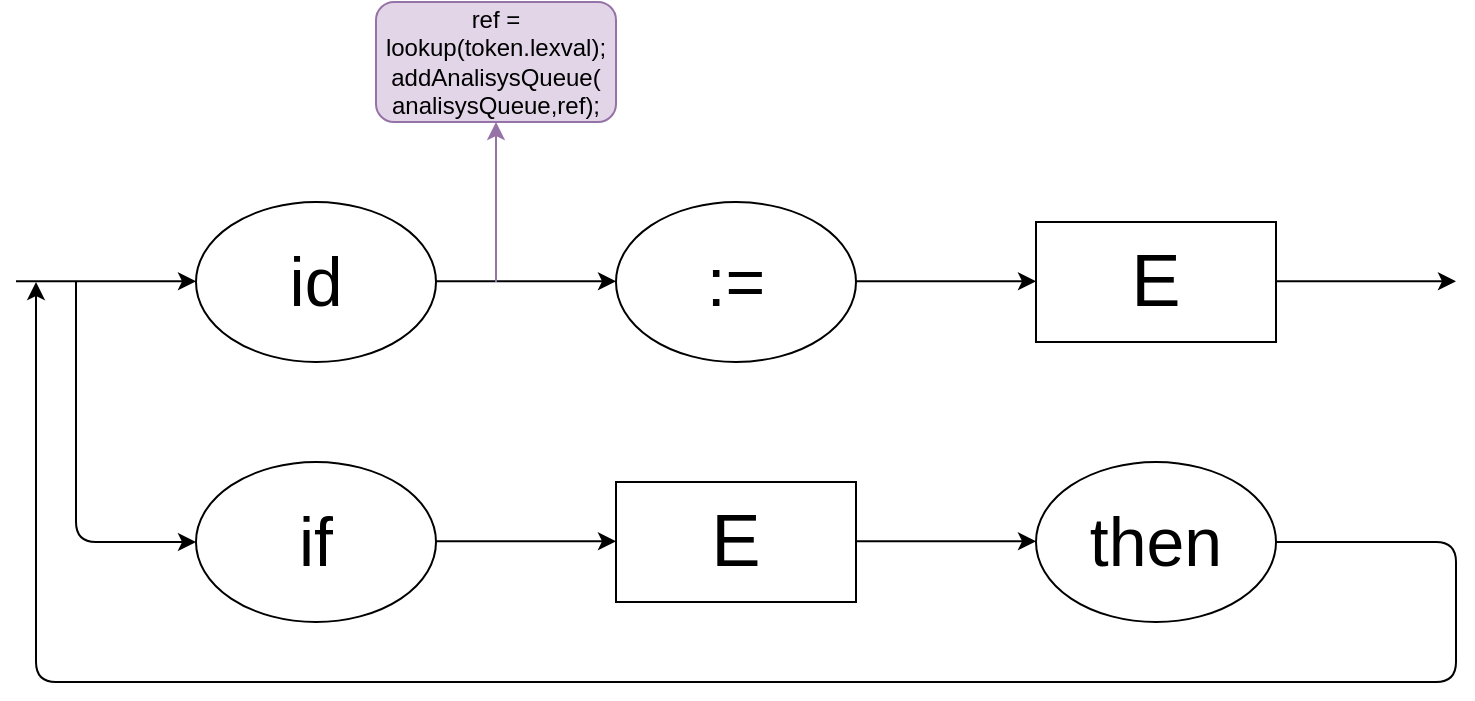 <mxfile version="12.8.1" type="device"><diagram id="I5BP6vOR_1D-y6K9_unL" name="Page-1"><mxGraphModel dx="1808" dy="521" grid="1" gridSize="10" guides="1" tooltips="1" connect="1" arrows="1" fold="1" page="1" pageScale="1" pageWidth="827" pageHeight="1169" math="0" shadow="0"><root><mxCell id="0"/><mxCell id="1" parent="0"/><mxCell id="mNzc_3emTs2xzZM6ns_z-3" value="" style="group" parent="1" vertex="1" connectable="0"><mxGeometry width="720" height="340" as="geometry"/></mxCell><mxCell id="Dvv93qsHE8iZuxDN588F-52" value="" style="group" parent="mNzc_3emTs2xzZM6ns_z-3" vertex="1" connectable="0"><mxGeometry y="100" width="720" height="240" as="geometry"/></mxCell><mxCell id="Dvv93qsHE8iZuxDN588F-12" value="&lt;font style=&quot;font-size: 34px&quot;&gt;id&lt;/font&gt;" style="ellipse;whiteSpace=wrap;html=1;" parent="Dvv93qsHE8iZuxDN588F-52" vertex="1"><mxGeometry x="90" width="120" height="80" as="geometry"/></mxCell><mxCell id="Dvv93qsHE8iZuxDN588F-13" value="" style="endArrow=classic;html=1;entryX=0;entryY=0.5;entryDx=0;entryDy=0;" parent="Dvv93qsHE8iZuxDN588F-52" edge="1"><mxGeometry width="50" height="50" relative="1" as="geometry"><mxPoint x="210" y="39.64" as="sourcePoint"/><mxPoint x="300" y="39.64" as="targetPoint"/></mxGeometry></mxCell><mxCell id="Dvv93qsHE8iZuxDN588F-16" value="" style="endArrow=classic;html=1;entryX=0;entryY=0.5;entryDx=0;entryDy=0;" parent="Dvv93qsHE8iZuxDN588F-52" edge="1"><mxGeometry width="50" height="50" relative="1" as="geometry"><mxPoint y="39.64" as="sourcePoint"/><mxPoint x="90" y="39.64" as="targetPoint"/></mxGeometry></mxCell><mxCell id="Dvv93qsHE8iZuxDN588F-28" value="" style="endArrow=classic;html=1;" parent="Dvv93qsHE8iZuxDN588F-52" edge="1"><mxGeometry width="50" height="50" relative="1" as="geometry"><mxPoint x="30" y="40" as="sourcePoint"/><mxPoint x="90" y="170" as="targetPoint"/><Array as="points"><mxPoint x="30" y="170"/></Array></mxGeometry></mxCell><mxCell id="Dvv93qsHE8iZuxDN588F-37" value="&lt;font style=&quot;font-size: 37px&quot;&gt;E&lt;/font&gt;" style="rounded=0;whiteSpace=wrap;html=1;" parent="Dvv93qsHE8iZuxDN588F-52" vertex="1"><mxGeometry x="510" y="10" width="120" height="60" as="geometry"/></mxCell><mxCell id="Dvv93qsHE8iZuxDN588F-38" value="" style="endArrow=classic;html=1;entryX=0;entryY=0.5;entryDx=0;entryDy=0;" parent="Dvv93qsHE8iZuxDN588F-52" edge="1"><mxGeometry width="50" height="50" relative="1" as="geometry"><mxPoint x="630" y="39.64" as="sourcePoint"/><mxPoint x="720" y="39.64" as="targetPoint"/></mxGeometry></mxCell><mxCell id="Dvv93qsHE8iZuxDN588F-42" value="&lt;font style=&quot;font-size: 34px&quot;&gt;:=&lt;/font&gt;" style="ellipse;whiteSpace=wrap;html=1;" parent="Dvv93qsHE8iZuxDN588F-52" vertex="1"><mxGeometry x="300" width="120" height="80" as="geometry"/></mxCell><mxCell id="Dvv93qsHE8iZuxDN588F-43" value="" style="endArrow=classic;html=1;entryX=0;entryY=0.5;entryDx=0;entryDy=0;" parent="Dvv93qsHE8iZuxDN588F-52" edge="1"><mxGeometry width="50" height="50" relative="1" as="geometry"><mxPoint x="420" y="39.64" as="sourcePoint"/><mxPoint x="510" y="39.64" as="targetPoint"/></mxGeometry></mxCell><mxCell id="Dvv93qsHE8iZuxDN588F-44" value="&lt;font style=&quot;font-size: 34px&quot;&gt;if&lt;/font&gt;" style="ellipse;whiteSpace=wrap;html=1;" parent="Dvv93qsHE8iZuxDN588F-52" vertex="1"><mxGeometry x="90" y="130" width="120" height="80" as="geometry"/></mxCell><mxCell id="Dvv93qsHE8iZuxDN588F-45" value="&lt;font style=&quot;font-size: 37px&quot;&gt;E&lt;/font&gt;" style="rounded=0;whiteSpace=wrap;html=1;" parent="Dvv93qsHE8iZuxDN588F-52" vertex="1"><mxGeometry x="300" y="140" width="120" height="60" as="geometry"/></mxCell><mxCell id="Dvv93qsHE8iZuxDN588F-46" value="" style="endArrow=classic;html=1;entryX=0;entryY=0.5;entryDx=0;entryDy=0;" parent="Dvv93qsHE8iZuxDN588F-52" edge="1"><mxGeometry width="50" height="50" relative="1" as="geometry"><mxPoint x="420" y="169.64" as="sourcePoint"/><mxPoint x="510" y="169.64" as="targetPoint"/></mxGeometry></mxCell><mxCell id="Dvv93qsHE8iZuxDN588F-47" value="" style="endArrow=classic;html=1;entryX=0;entryY=0.5;entryDx=0;entryDy=0;" parent="Dvv93qsHE8iZuxDN588F-52" edge="1"><mxGeometry width="50" height="50" relative="1" as="geometry"><mxPoint x="210" y="169.64" as="sourcePoint"/><mxPoint x="300" y="169.64" as="targetPoint"/></mxGeometry></mxCell><mxCell id="Dvv93qsHE8iZuxDN588F-48" value="&lt;font style=&quot;font-size: 34px&quot;&gt;then&lt;/font&gt;" style="ellipse;whiteSpace=wrap;html=1;" parent="Dvv93qsHE8iZuxDN588F-52" vertex="1"><mxGeometry x="510" y="130" width="120" height="80" as="geometry"/></mxCell><mxCell id="Dvv93qsHE8iZuxDN588F-49" value="" style="endArrow=classic;html=1;exitX=1;exitY=0.5;exitDx=0;exitDy=0;" parent="Dvv93qsHE8iZuxDN588F-52" source="Dvv93qsHE8iZuxDN588F-48" edge="1"><mxGeometry width="50" height="50" relative="1" as="geometry"><mxPoint x="640" y="169.64" as="sourcePoint"/><mxPoint x="10" y="40" as="targetPoint"/><Array as="points"><mxPoint x="720" y="170"/><mxPoint x="720" y="240"/><mxPoint x="10" y="240"/></Array></mxGeometry></mxCell><mxCell id="mNzc_3emTs2xzZM6ns_z-1" value="" style="endArrow=classic;html=1;fillColor=#e1d5e7;strokeColor=#9673a6;" parent="Dvv93qsHE8iZuxDN588F-52" edge="1"><mxGeometry width="50" height="50" relative="1" as="geometry"><mxPoint x="240" y="40" as="sourcePoint"/><mxPoint x="240" y="-40" as="targetPoint"/></mxGeometry></mxCell><mxCell id="mNzc_3emTs2xzZM6ns_z-2" value="ref =&lt;br&gt;lookup(token.lexval);&lt;br&gt;addAnalisysQueue(&lt;br&gt;analisysQueue,ref);" style="rounded=1;whiteSpace=wrap;html=1;fillColor=#e1d5e7;strokeColor=#9673a6;" parent="mNzc_3emTs2xzZM6ns_z-3" vertex="1"><mxGeometry x="180" width="120" height="60" as="geometry"/></mxCell></root></mxGraphModel></diagram></mxfile>